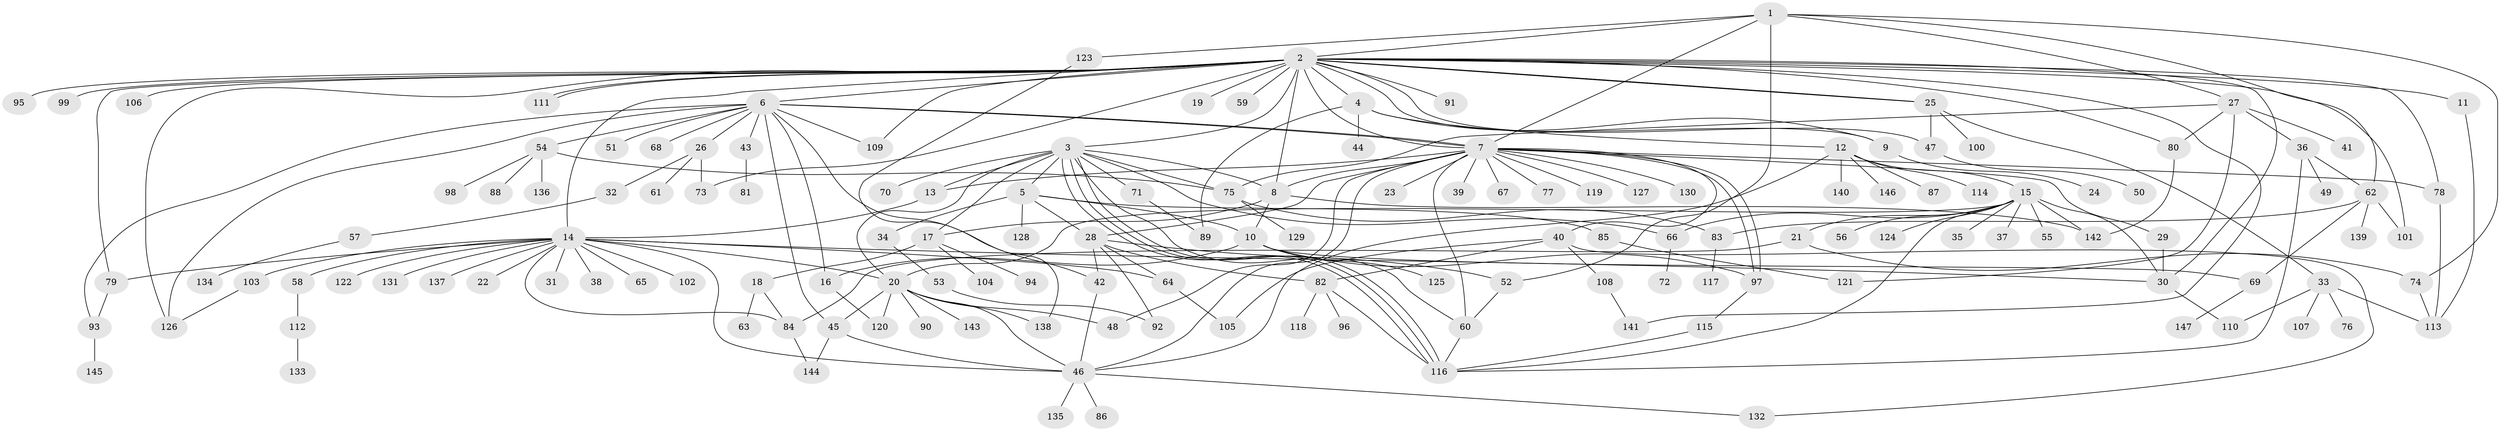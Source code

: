 // coarse degree distribution, {4: 0.03409090909090909, 1: 0.6704545454545454, 3: 0.056818181818181816, 12: 0.022727272727272728, 2: 0.11363636363636363, 5: 0.022727272727272728, 32: 0.011363636363636364, 7: 0.011363636363636364, 6: 0.022727272727272728, 27: 0.011363636363636364, 9: 0.022727272727272728}
// Generated by graph-tools (version 1.1) at 2025/51/03/04/25 21:51:32]
// undirected, 147 vertices, 221 edges
graph export_dot {
graph [start="1"]
  node [color=gray90,style=filled];
  1;
  2;
  3;
  4;
  5;
  6;
  7;
  8;
  9;
  10;
  11;
  12;
  13;
  14;
  15;
  16;
  17;
  18;
  19;
  20;
  21;
  22;
  23;
  24;
  25;
  26;
  27;
  28;
  29;
  30;
  31;
  32;
  33;
  34;
  35;
  36;
  37;
  38;
  39;
  40;
  41;
  42;
  43;
  44;
  45;
  46;
  47;
  48;
  49;
  50;
  51;
  52;
  53;
  54;
  55;
  56;
  57;
  58;
  59;
  60;
  61;
  62;
  63;
  64;
  65;
  66;
  67;
  68;
  69;
  70;
  71;
  72;
  73;
  74;
  75;
  76;
  77;
  78;
  79;
  80;
  81;
  82;
  83;
  84;
  85;
  86;
  87;
  88;
  89;
  90;
  91;
  92;
  93;
  94;
  95;
  96;
  97;
  98;
  99;
  100;
  101;
  102;
  103;
  104;
  105;
  106;
  107;
  108;
  109;
  110;
  111;
  112;
  113;
  114;
  115;
  116;
  117;
  118;
  119;
  120;
  121;
  122;
  123;
  124;
  125;
  126;
  127;
  128;
  129;
  130;
  131;
  132;
  133;
  134;
  135;
  136;
  137;
  138;
  139;
  140;
  141;
  142;
  143;
  144;
  145;
  146;
  147;
  1 -- 2;
  1 -- 7;
  1 -- 27;
  1 -- 52;
  1 -- 62;
  1 -- 74;
  1 -- 123;
  2 -- 3;
  2 -- 4;
  2 -- 6;
  2 -- 7;
  2 -- 8;
  2 -- 9;
  2 -- 11;
  2 -- 14;
  2 -- 19;
  2 -- 25;
  2 -- 25;
  2 -- 30;
  2 -- 47;
  2 -- 59;
  2 -- 73;
  2 -- 78;
  2 -- 79;
  2 -- 80;
  2 -- 91;
  2 -- 95;
  2 -- 99;
  2 -- 101;
  2 -- 106;
  2 -- 109;
  2 -- 111;
  2 -- 111;
  2 -- 126;
  2 -- 141;
  3 -- 5;
  3 -- 8;
  3 -- 13;
  3 -- 17;
  3 -- 20;
  3 -- 60;
  3 -- 66;
  3 -- 70;
  3 -- 71;
  3 -- 75;
  3 -- 116;
  3 -- 116;
  3 -- 116;
  4 -- 9;
  4 -- 12;
  4 -- 44;
  4 -- 89;
  5 -- 10;
  5 -- 28;
  5 -- 34;
  5 -- 85;
  5 -- 128;
  6 -- 7;
  6 -- 7;
  6 -- 16;
  6 -- 26;
  6 -- 42;
  6 -- 43;
  6 -- 45;
  6 -- 51;
  6 -- 54;
  6 -- 68;
  6 -- 93;
  6 -- 109;
  6 -- 126;
  7 -- 8;
  7 -- 13;
  7 -- 23;
  7 -- 28;
  7 -- 29;
  7 -- 39;
  7 -- 40;
  7 -- 46;
  7 -- 48;
  7 -- 60;
  7 -- 67;
  7 -- 77;
  7 -- 78;
  7 -- 97;
  7 -- 97;
  7 -- 119;
  7 -- 127;
  7 -- 130;
  8 -- 10;
  8 -- 17;
  8 -- 142;
  9 -- 24;
  10 -- 16;
  10 -- 69;
  10 -- 97;
  10 -- 125;
  11 -- 113;
  12 -- 15;
  12 -- 46;
  12 -- 87;
  12 -- 114;
  12 -- 140;
  12 -- 146;
  13 -- 14;
  14 -- 20;
  14 -- 22;
  14 -- 30;
  14 -- 31;
  14 -- 38;
  14 -- 46;
  14 -- 58;
  14 -- 64;
  14 -- 65;
  14 -- 79;
  14 -- 84;
  14 -- 102;
  14 -- 103;
  14 -- 122;
  14 -- 131;
  14 -- 137;
  15 -- 20;
  15 -- 21;
  15 -- 30;
  15 -- 35;
  15 -- 37;
  15 -- 55;
  15 -- 56;
  15 -- 66;
  15 -- 116;
  15 -- 124;
  15 -- 142;
  16 -- 120;
  17 -- 18;
  17 -- 94;
  17 -- 104;
  18 -- 63;
  18 -- 84;
  20 -- 45;
  20 -- 46;
  20 -- 48;
  20 -- 90;
  20 -- 120;
  20 -- 138;
  20 -- 143;
  21 -- 74;
  21 -- 84;
  25 -- 33;
  25 -- 47;
  25 -- 100;
  26 -- 32;
  26 -- 61;
  26 -- 73;
  27 -- 36;
  27 -- 41;
  27 -- 75;
  27 -- 80;
  27 -- 121;
  28 -- 42;
  28 -- 52;
  28 -- 64;
  28 -- 82;
  28 -- 92;
  29 -- 30;
  30 -- 110;
  32 -- 57;
  33 -- 76;
  33 -- 107;
  33 -- 110;
  33 -- 113;
  34 -- 53;
  36 -- 49;
  36 -- 62;
  36 -- 116;
  40 -- 82;
  40 -- 105;
  40 -- 108;
  40 -- 132;
  42 -- 46;
  43 -- 81;
  45 -- 46;
  45 -- 144;
  46 -- 86;
  46 -- 132;
  46 -- 135;
  47 -- 50;
  52 -- 60;
  53 -- 92;
  54 -- 75;
  54 -- 88;
  54 -- 98;
  54 -- 136;
  57 -- 134;
  58 -- 112;
  60 -- 116;
  62 -- 69;
  62 -- 83;
  62 -- 101;
  62 -- 139;
  64 -- 105;
  66 -- 72;
  69 -- 147;
  71 -- 89;
  74 -- 113;
  75 -- 83;
  75 -- 129;
  78 -- 113;
  79 -- 93;
  80 -- 142;
  82 -- 96;
  82 -- 116;
  82 -- 118;
  83 -- 117;
  84 -- 144;
  85 -- 121;
  93 -- 145;
  97 -- 115;
  103 -- 126;
  108 -- 141;
  112 -- 133;
  115 -- 116;
  123 -- 138;
}
